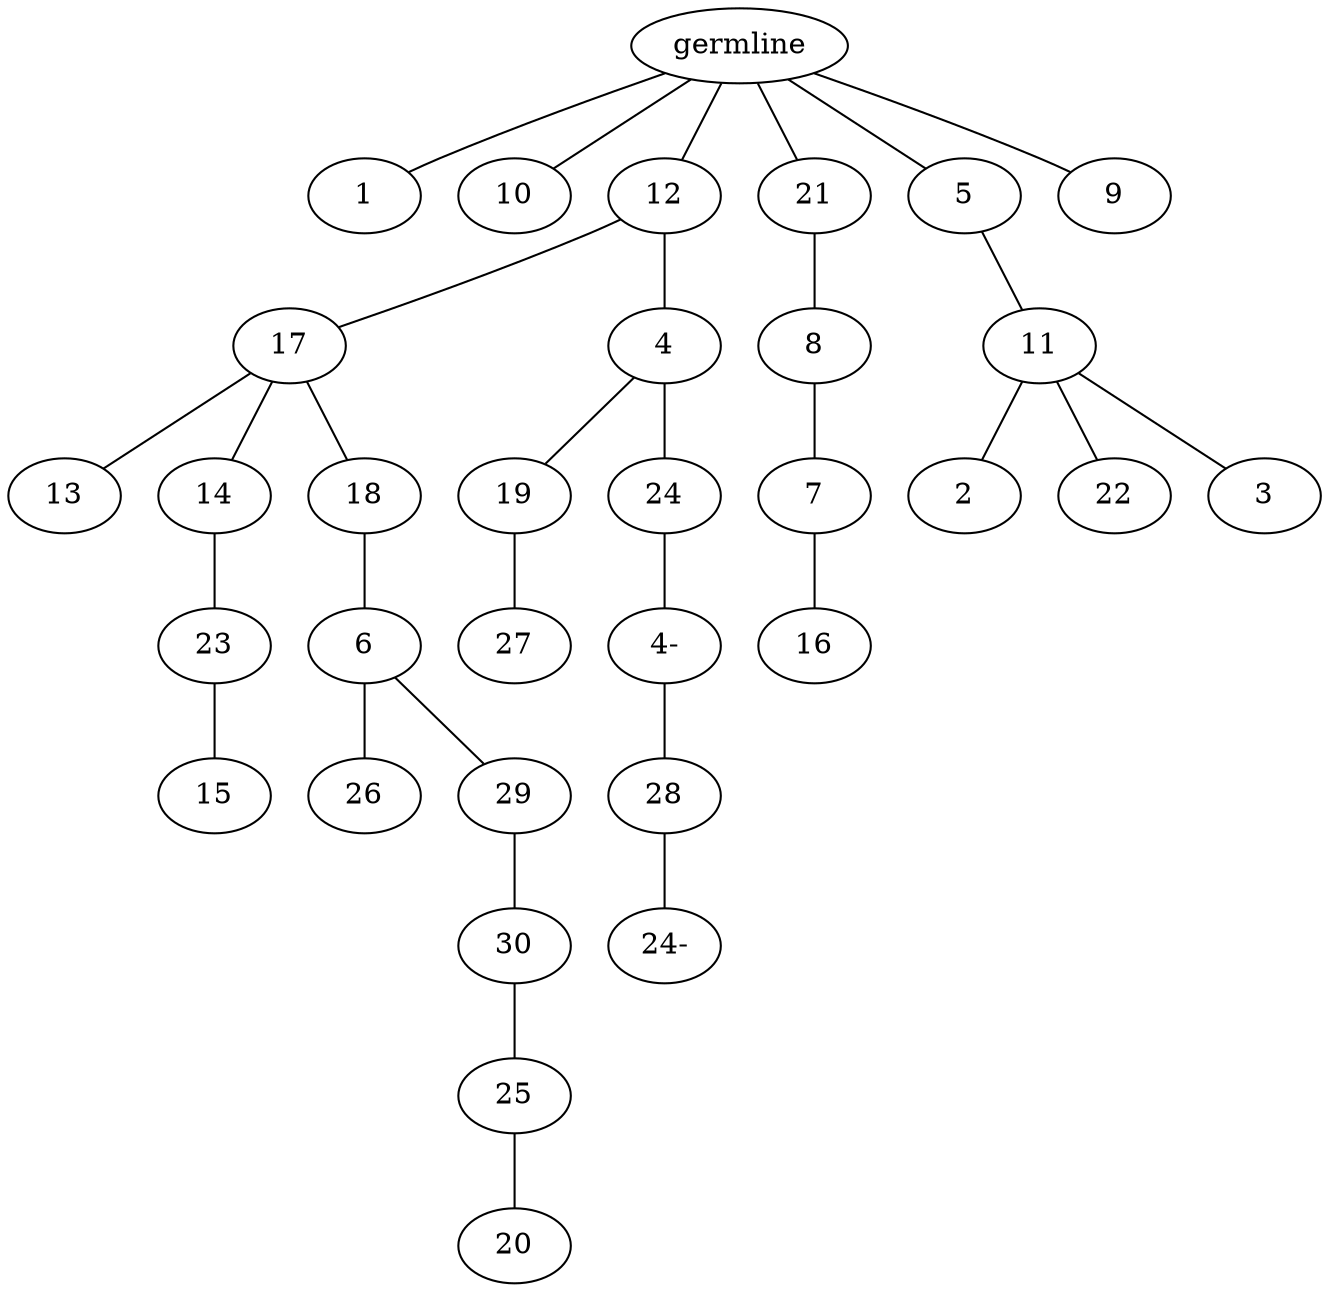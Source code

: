 graph tree {
    "140077827853808" [label="germline"];
    "140077823302144" [label="1"];
    "140077823302432" [label="10"];
    "140077823303056" [label="12"];
    "140077831430448" [label="17"];
    "140077831432608" [label="13"];
    "140077831433712" [label="14"];
    "140077831432800" [label="23"];
    "140077835948384" [label="15"];
    "140077831432080" [label="18"];
    "140077835948096" [label="6"];
    "140077835951216" [label="26"];
    "140077835949872" [label="29"];
    "140077835948480" [label="30"];
    "140077835948672" [label="25"];
    "140077835948144" [label="20"];
    "140077835948864" [label="4"];
    "140077835949680" [label="19"];
    "140077838568848" [label="27"];
    "140077835948624" [label="24"];
    "140077835951120" [label="4-"];
    "140077835950352" [label="28"];
    "140077835948960" [label="24-"];
    "140077823300944" [label="21"];
    "140077835950016" [label="8"];
    "140077835949392" [label="7"];
    "140077835952032" [label="16"];
    "140077835950976" [label="5"];
    "140077835950592" [label="11"];
    "140077835951648" [label="2"];
    "140077835950928" [label="22"];
    "140077835949248" [label="3"];
    "140077835951936" [label="9"];
    "140077827853808" -- "140077823302144";
    "140077827853808" -- "140077823302432";
    "140077827853808" -- "140077823303056";
    "140077827853808" -- "140077823300944";
    "140077827853808" -- "140077835950976";
    "140077827853808" -- "140077835951936";
    "140077823303056" -- "140077831430448";
    "140077823303056" -- "140077835948864";
    "140077831430448" -- "140077831432608";
    "140077831430448" -- "140077831433712";
    "140077831430448" -- "140077831432080";
    "140077831433712" -- "140077831432800";
    "140077831432800" -- "140077835948384";
    "140077831432080" -- "140077835948096";
    "140077835948096" -- "140077835951216";
    "140077835948096" -- "140077835949872";
    "140077835949872" -- "140077835948480";
    "140077835948480" -- "140077835948672";
    "140077835948672" -- "140077835948144";
    "140077835948864" -- "140077835949680";
    "140077835948864" -- "140077835948624";
    "140077835949680" -- "140077838568848";
    "140077835948624" -- "140077835951120";
    "140077835951120" -- "140077835950352";
    "140077835950352" -- "140077835948960";
    "140077823300944" -- "140077835950016";
    "140077835950016" -- "140077835949392";
    "140077835949392" -- "140077835952032";
    "140077835950976" -- "140077835950592";
    "140077835950592" -- "140077835951648";
    "140077835950592" -- "140077835950928";
    "140077835950592" -- "140077835949248";
}
